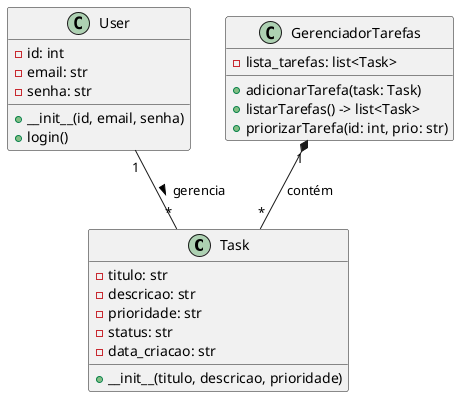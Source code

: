 @startuml
class Task {
  -titulo: str
  -descricao: str
  -prioridade: str
  -status: str
  -data_criacao: str
  +__init__(titulo, descricao, prioridade)
}

class User {
  -id: int
  -email: str
  -senha: str
  +__init__(id, email, senha)
  +login()
}

class GerenciadorTarefas {
  -lista_tarefas: list<Task>
  +adicionarTarefa(task: Task)
  +listarTarefas() -> list<Task>
  +priorizarTarefa(id: int, prio: str)
}

User "1" -- "*" Task : gerencia >
GerenciadorTarefas "1" *-- "*" Task : contém
@enduml